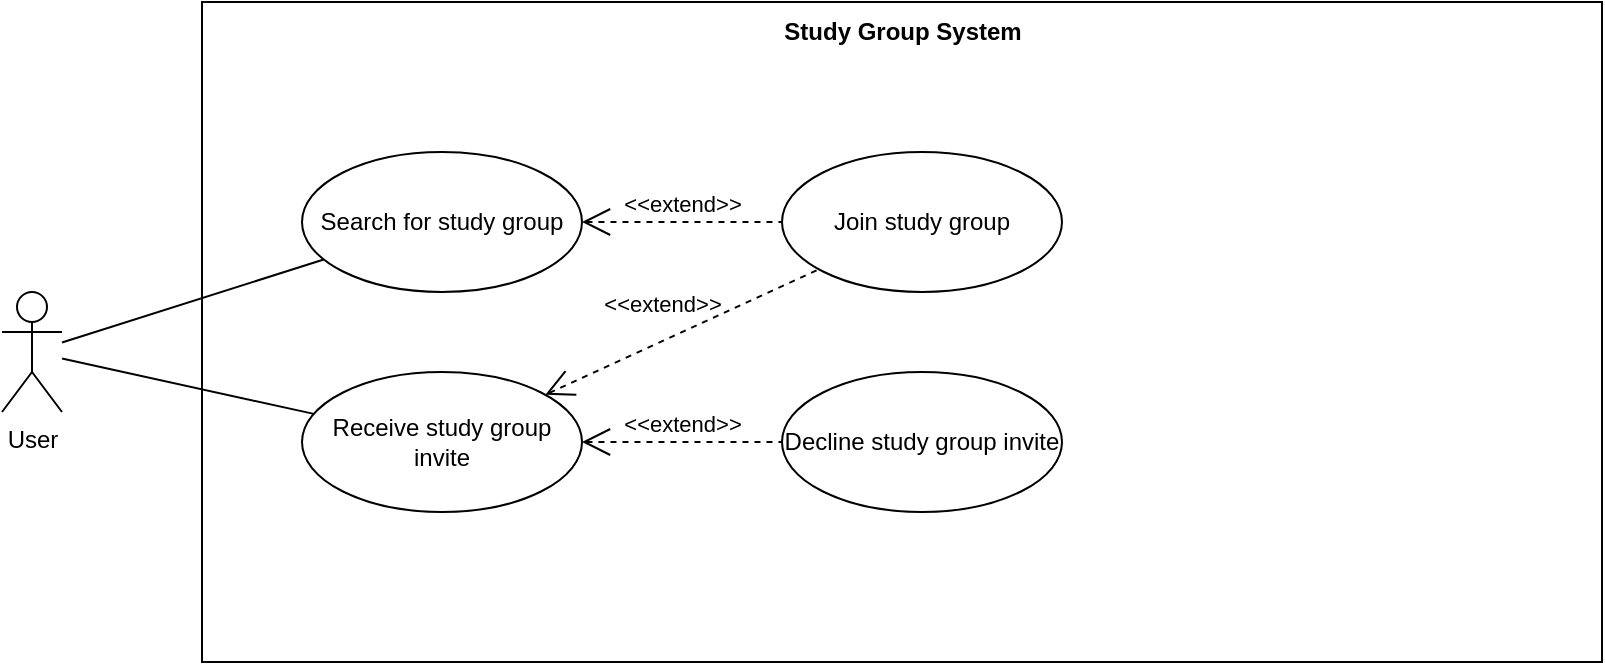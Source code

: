 <mxfile version="24.7.16">
  <diagram name="Page-1" id="9UVsAq16OEgGH-QT-e9c">
    <mxGraphModel dx="2037" dy="1886" grid="1" gridSize="10" guides="1" tooltips="1" connect="1" arrows="1" fold="1" page="1" pageScale="1" pageWidth="850" pageHeight="1100" math="0" shadow="0">
      <root>
        <mxCell id="0" />
        <mxCell id="1" parent="0" />
        <mxCell id="JgWOOsWS1i2mkN9p8RnF-62" value="" style="group" parent="1" vertex="1" connectable="0">
          <mxGeometry x="250" y="-30" width="700" height="330" as="geometry" />
        </mxCell>
        <mxCell id="JgWOOsWS1i2mkN9p8RnF-55" value="" style="rounded=0;whiteSpace=wrap;html=1;" parent="JgWOOsWS1i2mkN9p8RnF-62" vertex="1">
          <mxGeometry width="700" height="330" as="geometry" />
        </mxCell>
        <mxCell id="JgWOOsWS1i2mkN9p8RnF-60" value="Study Group System" style="text;html=1;align=center;verticalAlign=middle;resizable=0;points=[];autosize=1;strokeColor=none;fillColor=none;fontStyle=1" parent="JgWOOsWS1i2mkN9p8RnF-62" vertex="1">
          <mxGeometry x="285" width="130" height="30" as="geometry" />
        </mxCell>
        <mxCell id="JgWOOsWS1i2mkN9p8RnF-3" value="User" style="shape=umlActor;html=1;verticalLabelPosition=bottom;verticalAlign=top;align=center;" parent="1" vertex="1">
          <mxGeometry x="150" y="115" width="30" height="60" as="geometry" />
        </mxCell>
        <mxCell id="JgWOOsWS1i2mkN9p8RnF-22" value="" style="edgeStyle=none;html=1;endArrow=none;verticalAlign=bottom;rounded=0;" parent="1" source="JgWOOsWS1i2mkN9p8RnF-3" target="JgWOOsWS1i2mkN9p8RnF-20" edge="1">
          <mxGeometry width="160" relative="1" as="geometry">
            <mxPoint x="1405" y="315" as="sourcePoint" />
            <mxPoint x="1565" y="315" as="targetPoint" />
          </mxGeometry>
        </mxCell>
        <mxCell id="JgWOOsWS1i2mkN9p8RnF-32" value="" style="edgeStyle=none;html=1;endArrow=none;verticalAlign=bottom;rounded=0;" parent="1" source="JgWOOsWS1i2mkN9p8RnF-3" target="JgWOOsWS1i2mkN9p8RnF-28" edge="1">
          <mxGeometry width="160" relative="1" as="geometry">
            <mxPoint x="1285" y="265" as="sourcePoint" />
            <mxPoint x="1445" y="265" as="targetPoint" />
          </mxGeometry>
        </mxCell>
        <mxCell id="JgWOOsWS1i2mkN9p8RnF-57" value="" style="group" parent="1" vertex="1" connectable="0">
          <mxGeometry x="300" y="45" width="350" height="180" as="geometry" />
        </mxCell>
        <mxCell id="JgWOOsWS1i2mkN9p8RnF-20" value="Search for study group" style="ellipse;whiteSpace=wrap;html=1;" parent="JgWOOsWS1i2mkN9p8RnF-57" vertex="1">
          <mxGeometry width="140" height="70" as="geometry" />
        </mxCell>
        <mxCell id="JgWOOsWS1i2mkN9p8RnF-21" value="Join study group" style="ellipse;whiteSpace=wrap;html=1;" parent="JgWOOsWS1i2mkN9p8RnF-57" vertex="1">
          <mxGeometry x="240" width="140" height="70" as="geometry" />
        </mxCell>
        <mxCell id="JgWOOsWS1i2mkN9p8RnF-23" value="&amp;lt;&amp;lt;extend&amp;gt;&amp;gt;" style="edgeStyle=none;html=1;startArrow=open;endArrow=none;startSize=12;verticalAlign=bottom;dashed=1;labelBackgroundColor=none;rounded=0;" parent="JgWOOsWS1i2mkN9p8RnF-57" source="JgWOOsWS1i2mkN9p8RnF-20" target="JgWOOsWS1i2mkN9p8RnF-21" edge="1">
          <mxGeometry width="160" relative="1" as="geometry">
            <mxPoint x="150" y="-60" as="sourcePoint" />
            <mxPoint x="310" y="-60" as="targetPoint" />
          </mxGeometry>
        </mxCell>
        <mxCell id="JgWOOsWS1i2mkN9p8RnF-28" value="Receive study group invite" style="ellipse;whiteSpace=wrap;html=1;" parent="JgWOOsWS1i2mkN9p8RnF-57" vertex="1">
          <mxGeometry y="110" width="140" height="70" as="geometry" />
        </mxCell>
        <mxCell id="JgWOOsWS1i2mkN9p8RnF-29" value="Decline study group invite" style="ellipse;whiteSpace=wrap;html=1;" parent="JgWOOsWS1i2mkN9p8RnF-57" vertex="1">
          <mxGeometry x="240" y="110" width="140" height="70" as="geometry" />
        </mxCell>
        <mxCell id="JgWOOsWS1i2mkN9p8RnF-30" value="&amp;lt;&amp;lt;extend&amp;gt;&amp;gt;" style="edgeStyle=none;html=1;startArrow=open;endArrow=none;startSize=12;verticalAlign=bottom;dashed=1;labelBackgroundColor=none;rounded=0;" parent="JgWOOsWS1i2mkN9p8RnF-57" source="JgWOOsWS1i2mkN9p8RnF-28" target="JgWOOsWS1i2mkN9p8RnF-21" edge="1">
          <mxGeometry x="-0.093" y="9" width="160" relative="1" as="geometry">
            <mxPoint x="360" y="80" as="sourcePoint" />
            <mxPoint x="520" y="80" as="targetPoint" />
            <mxPoint as="offset" />
          </mxGeometry>
        </mxCell>
        <mxCell id="JgWOOsWS1i2mkN9p8RnF-31" value="&amp;lt;&amp;lt;extend&amp;gt;&amp;gt;" style="edgeStyle=none;html=1;startArrow=open;endArrow=none;startSize=12;verticalAlign=bottom;dashed=1;labelBackgroundColor=none;rounded=0;" parent="JgWOOsWS1i2mkN9p8RnF-57" source="JgWOOsWS1i2mkN9p8RnF-28" target="JgWOOsWS1i2mkN9p8RnF-29" edge="1">
          <mxGeometry width="160" relative="1" as="geometry">
            <mxPoint x="150" y="155" as="sourcePoint" />
            <mxPoint x="290" y="35" as="targetPoint" />
          </mxGeometry>
        </mxCell>
      </root>
    </mxGraphModel>
  </diagram>
</mxfile>
